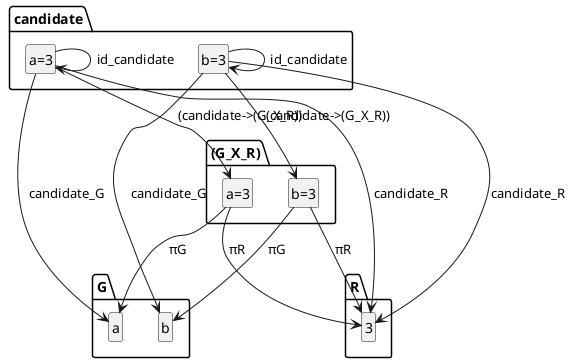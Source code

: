 @startuml
skinparam shadowing false
hide members
hide circle
class "G.a"
class "G.b"
class "R.3"
class "candidate.a=3"
class "candidate.b=3"

"(G_X_R).a=3" --> "G.a" : "πG"
"(G_X_R).b=3" --> "G.b" : "πG"
"(G_X_R).a=3" --> "R.3" : "πR"
"(G_X_R).b=3" --> "R.3" : "πR"
"candidate.a=3" --> "G.a" : "candidate_G"
"candidate.b=3" --> "G.b" : "candidate_G"
"candidate.a=3" --> "R.3" : "candidate_R"
"candidate.b=3" --> "R.3" : "candidate_R"
"candidate.a=3" --> "(G_X_R).a=3" : "(candidate->(G_X_R))"
"candidate.b=3" --> "(G_X_R).b=3" : "(candidate->(G_X_R))"
"candidate.a=3" --> "candidate.a=3" : "id_candidate"
"candidate.b=3" --> "candidate.b=3" : "id_candidate"
@enduml
